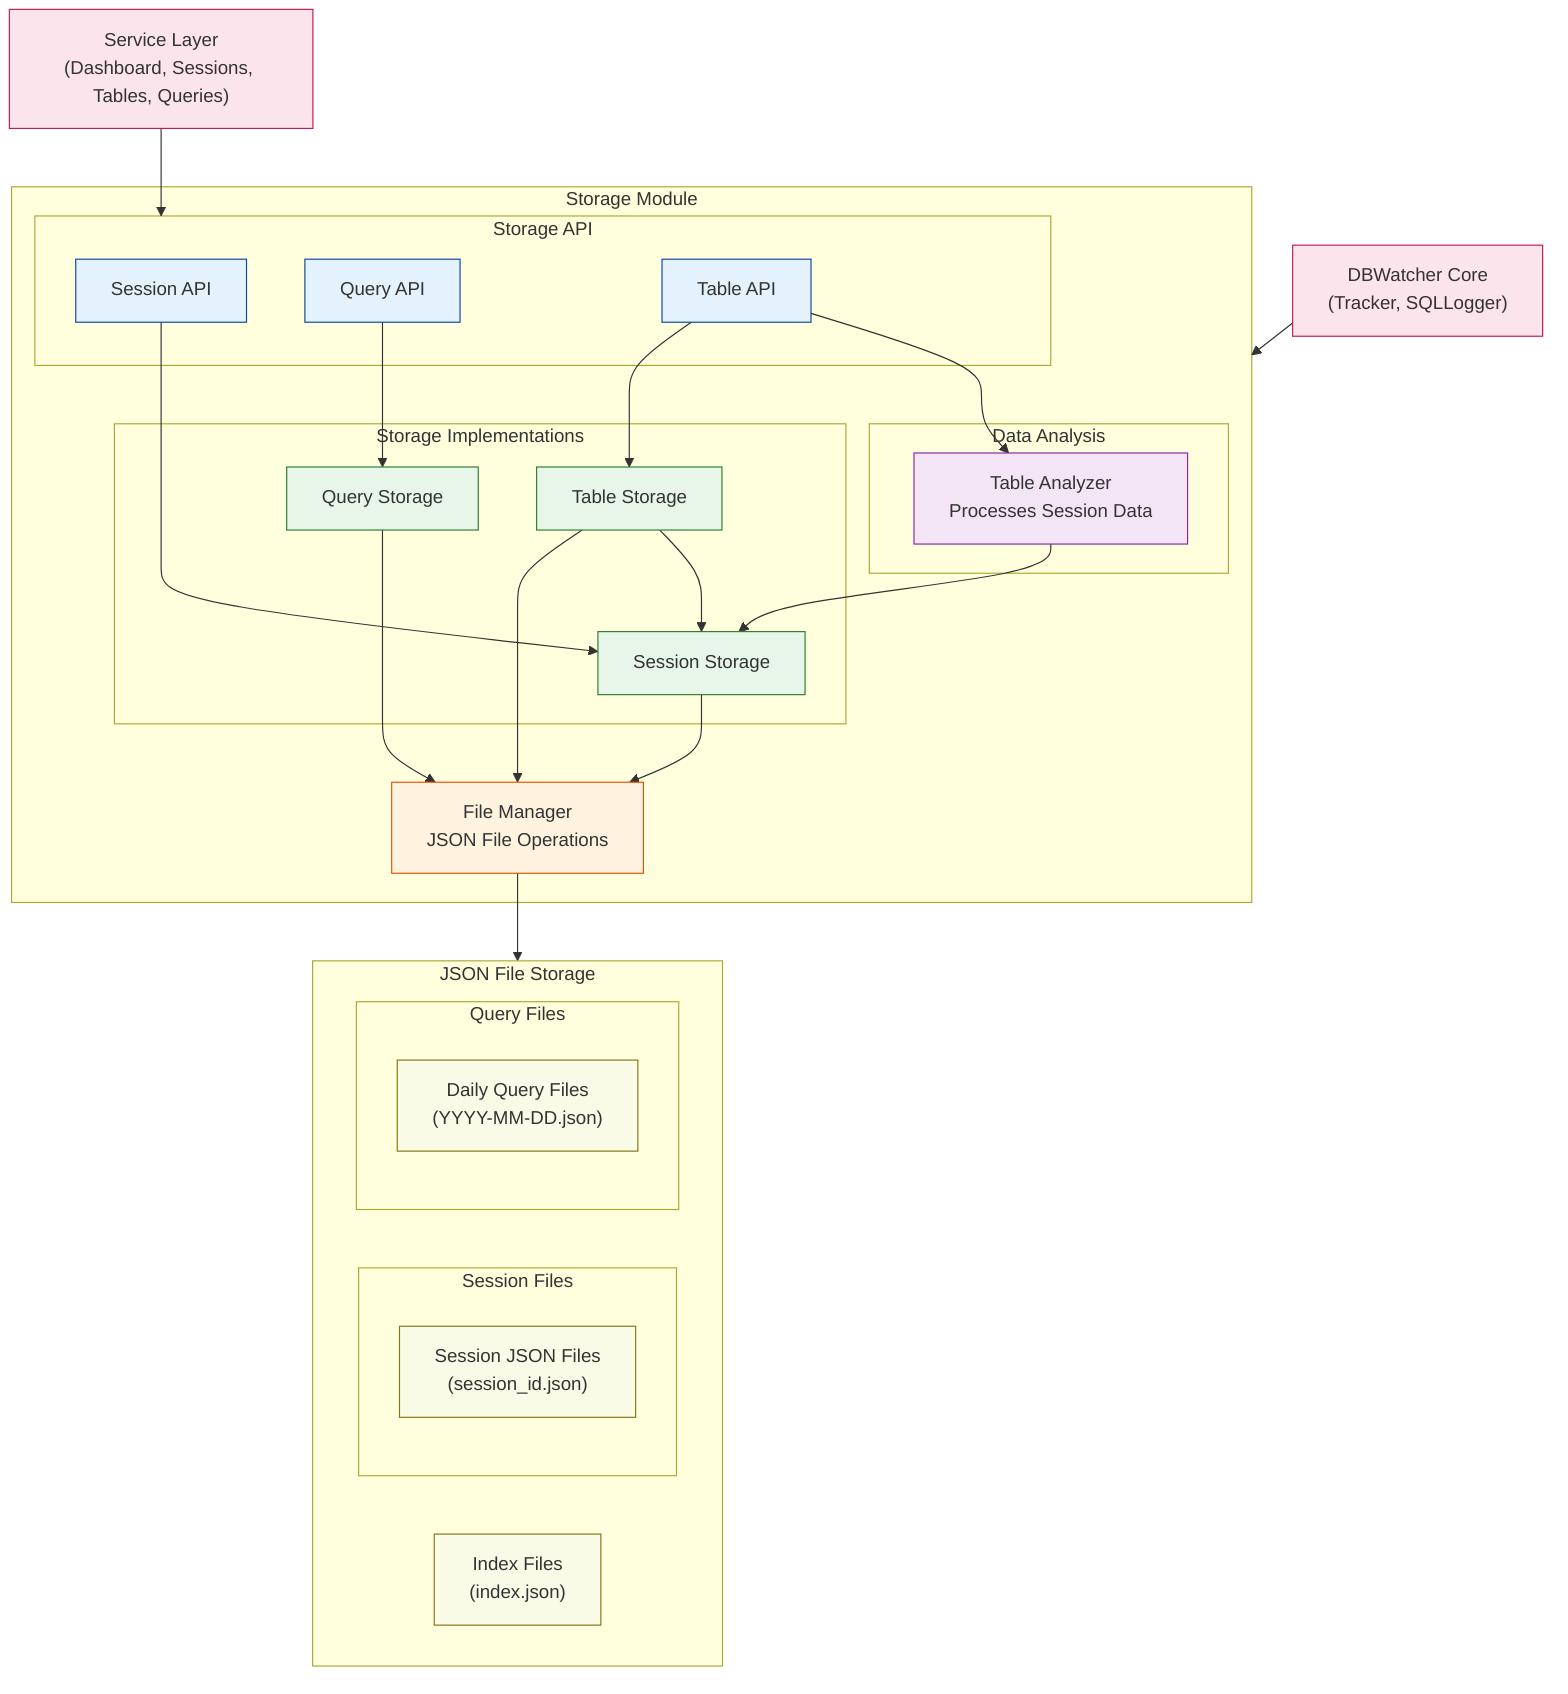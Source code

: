 flowchart TB
    %% Main Storage Module
    subgraph StorageModule["Storage Module"]
        FileManager["File Manager<br/>JSON File Operations"]
        
        subgraph StorageAPI["Storage API"]
            SessionAPI["Session API"]
            QueryAPI["Query API"] 
            TableAPI["Table API"]
        end
        
        subgraph StorageImplementations["Storage Implementations"]
            SessionStorage["Session Storage"] 
            QueryStorage["Query Storage"]
            TableStorage["Table Storage"]
        end
        
        subgraph Analyzers["Data Analysis"]
            TableAnalyzer["Table Analyzer<br/>Processes Session Data"]
        end
    end
    
    %% JSON Storage
    subgraph DataStorage["JSON File Storage"]
        direction LR
        IndexFiles["Index Files<br/>(index.json)"]
        
        subgraph SessionFiles["Session Files"]
            direction TB
            SessionJSON["Session JSON Files<br/>(session_id.json)"]
        end
        
        subgraph QueryFiles["Query Files"]
            direction TB
            QueryJSON["Daily Query Files<br/>(YYYY-MM-DD.json)"]
        end
    end
    
    %% External connections
    CoreUser["DBWatcher Core<br/>(Tracker, SQLLogger)"]
    ServiceUser["Service Layer<br/>(Dashboard, Sessions, Tables, Queries)"]
    
    %% Show data flow
    CoreUser --> StorageModule
    ServiceUser --> StorageAPI
    
    %% Storage API uses implementations
    SessionAPI --> SessionStorage
    QueryAPI --> QueryStorage
    TableAPI --> TableStorage
    TableAPI --> TableAnalyzer
    
    %% Storage implementations use file manager
    SessionStorage --> FileManager
    QueryStorage --> FileManager
    TableStorage --> FileManager
    TableStorage --> SessionStorage
    
    %% File manager writes to storage
    FileManager --> DataStorage
    
    %% Table analyzer uses session data
    TableAnalyzer --> SessionStorage
    
    %% Styling
    classDef storageApi fill:#e3f2fd,stroke:#0d47a1
    classDef storageImpl fill:#e8f5e9,stroke:#2e7d32
    classDef fileOps fill:#fff3e0,stroke:#e65100
    classDef jsonStore fill:#f9fbe7,stroke:#827717
    classDef analyzer fill:#f3e5f5,stroke:#8e24aa
    classDef external fill:#fce4ec,stroke:#c2185b
    
    class SessionAPI,QueryAPI,TableAPI storageApi
    class SessionStorage,QueryStorage,TableStorage storageImpl
    class FileManager fileOps
    class IndexFiles,SessionJSON,QueryJSON jsonStore
    class TableAnalyzer analyzer
    class CoreUser,ServiceUser external